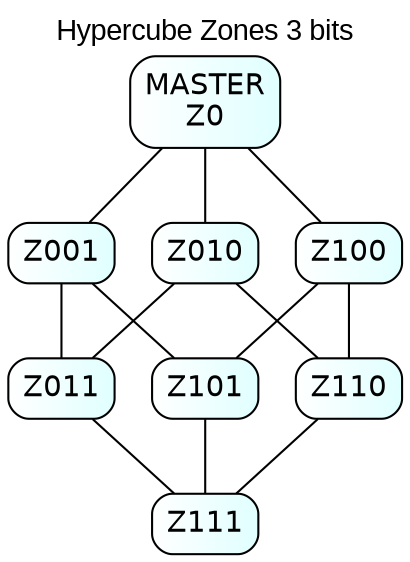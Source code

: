 graph G {
  bgcolor=white
  fontcolor=black
  labelloc=t
  fontname=Arial
  fontsiZe=16

  label="Hypercube Zones 3 bits"
  node[
    shape="box"
    style="rounded,filled"
    fillcolor="#ffffff:#e0ffff"
    margin=0.1
    fontname=Helvetica fontsiZe=12 fontcolor=black
    penwidth=1
    width=0.5
    height=0.3
  ]

  Z000[label = "MASTER\nZ0"]

  Z000 -- Z001
  Z000 -- Z010
  Z000 -- Z100

  Z001 -- Z011
  Z001 -- Z101
  Z010 -- Z011
  Z010 -- Z110
  Z100 -- Z101
  Z100 -- Z110

  Z011 -- Z111
  Z110 -- Z111
  Z101 -- Z111
}
